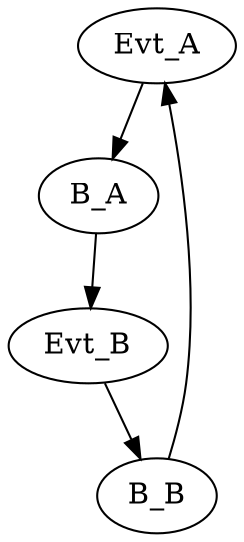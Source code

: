 digraph g {
name="helloadv";

graph []
edge  [type="defdst"]
node [qlo="1"];

subgraph cpu0 {
  node  [cpu="0"];


  Evt_A   [pos="0,144" type="tmsg",   toffs=          0,   fid=0, gid=5, evtno=205, sid=2, bpid=8, par="0x123"];
  B_A     [pos="0,0" type="block",  tperiod=1000000000];

  Evt_B   [pos="144,144" type="tmsg",   toffs=          0,   fid=0, gid=5, evtno=205, sid=2, bpid=8, par="0x123"];
  B_B     [pos="144,0" type="block",  tperiod=1000000000];

  Evt_A -> B_A -> Evt_B -> B_B -> Evt_A;

}


}
